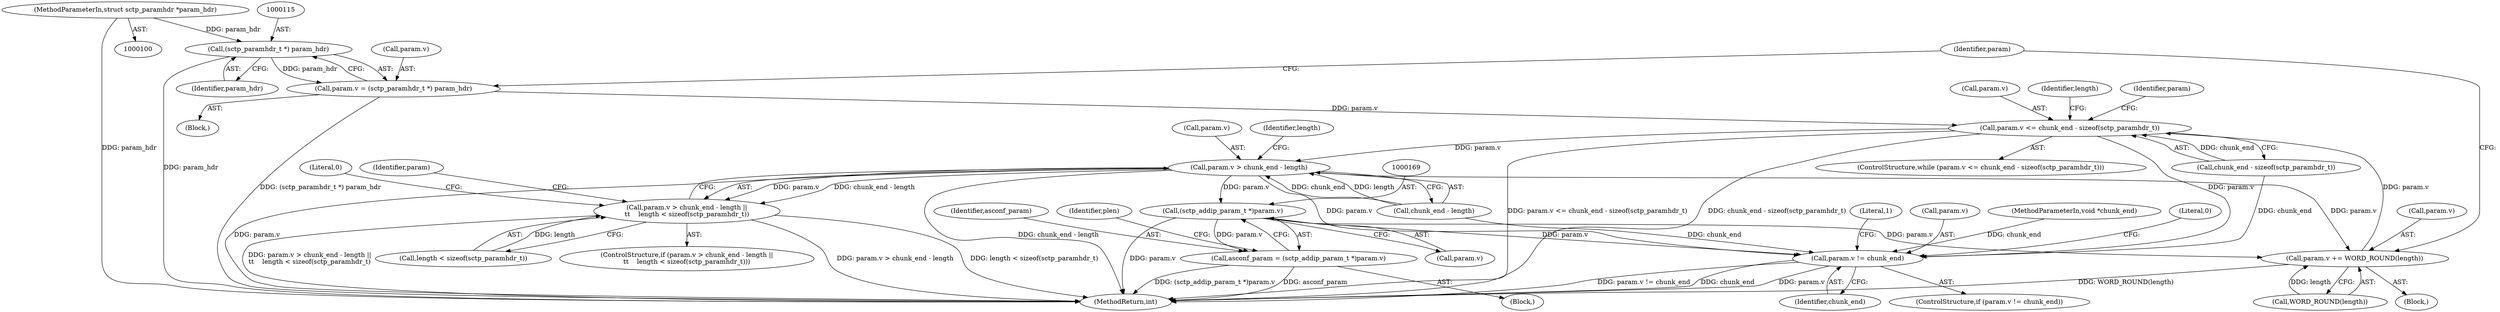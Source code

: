 digraph "1_linux_9de7922bc709eee2f609cd01d98aaedc4cf5ea74_0@pointer" {
"1000114" [label="(Call,(sctp_paramhdr_t *) param_hdr)"];
"1000102" [label="(MethodParameterIn,struct sctp_paramhdr *param_hdr)"];
"1000110" [label="(Call,param.v = (sctp_paramhdr_t *) param_hdr)"];
"1000118" [label="(Call,param.v <= chunk_end - sizeof(sctp_paramhdr_t))"];
"1000143" [label="(Call,param.v > chunk_end - length)"];
"1000142" [label="(Call,param.v > chunk_end - length ||\n\t\t    length < sizeof(sctp_paramhdr_t))"];
"1000168" [label="(Call,(sctp_addip_param_t *)param.v)"];
"1000166" [label="(Call,asconf_param = (sctp_addip_param_t *)param.v)"];
"1000204" [label="(Call,param.v += WORD_ROUND(length))"];
"1000211" [label="(Call,param.v != chunk_end)"];
"1000105" [label="(Block,)"];
"1000219" [label="(Literal,1)"];
"1000142" [label="(Call,param.v > chunk_end - length ||\n\t\t    length < sizeof(sctp_paramhdr_t))"];
"1000119" [label="(Call,param.v)"];
"1000212" [label="(Call,param.v)"];
"1000170" [label="(Call,param.v)"];
"1000150" [label="(Call,length < sizeof(sctp_paramhdr_t))"];
"1000122" [label="(Call,chunk_end - sizeof(sctp_paramhdr_t))"];
"1000155" [label="(Literal,0)"];
"1000168" [label="(Call,(sctp_addip_param_t *)param.v)"];
"1000204" [label="(Call,param.v += WORD_ROUND(length))"];
"1000144" [label="(Call,param.v)"];
"1000162" [label="(Block,)"];
"1000143" [label="(Call,param.v > chunk_end - length)"];
"1000147" [label="(Call,chunk_end - length)"];
"1000114" [label="(Call,(sctp_paramhdr_t *) param_hdr)"];
"1000166" [label="(Call,asconf_param = (sctp_addip_param_t *)param.v)"];
"1000126" [label="(Block,)"];
"1000116" [label="(Identifier,param_hdr)"];
"1000159" [label="(Identifier,param)"];
"1000167" [label="(Identifier,asconf_param)"];
"1000111" [label="(Call,param.v)"];
"1000117" [label="(ControlStructure,while (param.v <= chunk_end - sizeof(sctp_paramhdr_t)))"];
"1000174" [label="(Identifier,plen)"];
"1000220" [label="(MethodReturn,int)"];
"1000208" [label="(Call,WORD_ROUND(length))"];
"1000128" [label="(Identifier,length)"];
"1000211" [label="(Call,param.v != chunk_end)"];
"1000103" [label="(MethodParameterIn,void *chunk_end)"];
"1000213" [label="(Identifier,param)"];
"1000120" [label="(Identifier,param)"];
"1000215" [label="(Identifier,chunk_end)"];
"1000151" [label="(Identifier,length)"];
"1000110" [label="(Call,param.v = (sctp_paramhdr_t *) param_hdr)"];
"1000205" [label="(Call,param.v)"];
"1000141" [label="(ControlStructure,if (param.v > chunk_end - length ||\n\t\t    length < sizeof(sctp_paramhdr_t)))"];
"1000118" [label="(Call,param.v <= chunk_end - sizeof(sctp_paramhdr_t))"];
"1000102" [label="(MethodParameterIn,struct sctp_paramhdr *param_hdr)"];
"1000210" [label="(ControlStructure,if (param.v != chunk_end))"];
"1000217" [label="(Literal,0)"];
"1000114" -> "1000110"  [label="AST: "];
"1000114" -> "1000116"  [label="CFG: "];
"1000115" -> "1000114"  [label="AST: "];
"1000116" -> "1000114"  [label="AST: "];
"1000110" -> "1000114"  [label="CFG: "];
"1000114" -> "1000220"  [label="DDG: param_hdr"];
"1000114" -> "1000110"  [label="DDG: param_hdr"];
"1000102" -> "1000114"  [label="DDG: param_hdr"];
"1000102" -> "1000100"  [label="AST: "];
"1000102" -> "1000220"  [label="DDG: param_hdr"];
"1000110" -> "1000105"  [label="AST: "];
"1000111" -> "1000110"  [label="AST: "];
"1000120" -> "1000110"  [label="CFG: "];
"1000110" -> "1000220"  [label="DDG: (sctp_paramhdr_t *) param_hdr"];
"1000110" -> "1000118"  [label="DDG: param.v"];
"1000118" -> "1000117"  [label="AST: "];
"1000118" -> "1000122"  [label="CFG: "];
"1000119" -> "1000118"  [label="AST: "];
"1000122" -> "1000118"  [label="AST: "];
"1000128" -> "1000118"  [label="CFG: "];
"1000213" -> "1000118"  [label="CFG: "];
"1000118" -> "1000220"  [label="DDG: param.v <= chunk_end - sizeof(sctp_paramhdr_t)"];
"1000118" -> "1000220"  [label="DDG: chunk_end - sizeof(sctp_paramhdr_t)"];
"1000204" -> "1000118"  [label="DDG: param.v"];
"1000122" -> "1000118"  [label="DDG: chunk_end"];
"1000118" -> "1000143"  [label="DDG: param.v"];
"1000118" -> "1000211"  [label="DDG: param.v"];
"1000143" -> "1000142"  [label="AST: "];
"1000143" -> "1000147"  [label="CFG: "];
"1000144" -> "1000143"  [label="AST: "];
"1000147" -> "1000143"  [label="AST: "];
"1000151" -> "1000143"  [label="CFG: "];
"1000142" -> "1000143"  [label="CFG: "];
"1000143" -> "1000220"  [label="DDG: param.v"];
"1000143" -> "1000220"  [label="DDG: chunk_end - length"];
"1000143" -> "1000142"  [label="DDG: param.v"];
"1000143" -> "1000142"  [label="DDG: chunk_end - length"];
"1000147" -> "1000143"  [label="DDG: chunk_end"];
"1000147" -> "1000143"  [label="DDG: length"];
"1000143" -> "1000168"  [label="DDG: param.v"];
"1000143" -> "1000204"  [label="DDG: param.v"];
"1000143" -> "1000211"  [label="DDG: param.v"];
"1000142" -> "1000141"  [label="AST: "];
"1000142" -> "1000150"  [label="CFG: "];
"1000150" -> "1000142"  [label="AST: "];
"1000155" -> "1000142"  [label="CFG: "];
"1000159" -> "1000142"  [label="CFG: "];
"1000142" -> "1000220"  [label="DDG: param.v > chunk_end - length ||\n\t\t    length < sizeof(sctp_paramhdr_t)"];
"1000142" -> "1000220"  [label="DDG: param.v > chunk_end - length"];
"1000142" -> "1000220"  [label="DDG: length < sizeof(sctp_paramhdr_t)"];
"1000150" -> "1000142"  [label="DDG: length"];
"1000168" -> "1000166"  [label="AST: "];
"1000168" -> "1000170"  [label="CFG: "];
"1000169" -> "1000168"  [label="AST: "];
"1000170" -> "1000168"  [label="AST: "];
"1000166" -> "1000168"  [label="CFG: "];
"1000168" -> "1000220"  [label="DDG: param.v"];
"1000168" -> "1000166"  [label="DDG: param.v"];
"1000168" -> "1000204"  [label="DDG: param.v"];
"1000168" -> "1000211"  [label="DDG: param.v"];
"1000166" -> "1000162"  [label="AST: "];
"1000167" -> "1000166"  [label="AST: "];
"1000174" -> "1000166"  [label="CFG: "];
"1000166" -> "1000220"  [label="DDG: (sctp_addip_param_t *)param.v"];
"1000166" -> "1000220"  [label="DDG: asconf_param"];
"1000204" -> "1000126"  [label="AST: "];
"1000204" -> "1000208"  [label="CFG: "];
"1000205" -> "1000204"  [label="AST: "];
"1000208" -> "1000204"  [label="AST: "];
"1000120" -> "1000204"  [label="CFG: "];
"1000204" -> "1000220"  [label="DDG: WORD_ROUND(length)"];
"1000208" -> "1000204"  [label="DDG: length"];
"1000211" -> "1000210"  [label="AST: "];
"1000211" -> "1000215"  [label="CFG: "];
"1000212" -> "1000211"  [label="AST: "];
"1000215" -> "1000211"  [label="AST: "];
"1000217" -> "1000211"  [label="CFG: "];
"1000219" -> "1000211"  [label="CFG: "];
"1000211" -> "1000220"  [label="DDG: param.v"];
"1000211" -> "1000220"  [label="DDG: param.v != chunk_end"];
"1000211" -> "1000220"  [label="DDG: chunk_end"];
"1000122" -> "1000211"  [label="DDG: chunk_end"];
"1000147" -> "1000211"  [label="DDG: chunk_end"];
"1000103" -> "1000211"  [label="DDG: chunk_end"];
}
